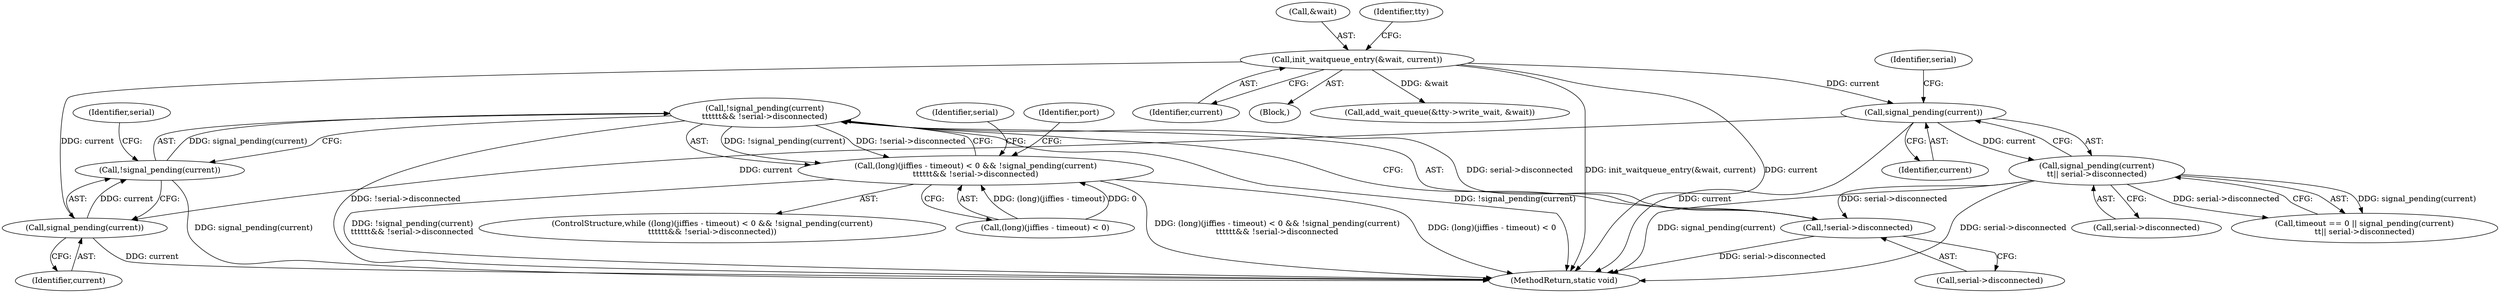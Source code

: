 digraph "0_linux_1ee0a224bc9aad1de496c795f96bc6ba2c394811@API" {
"1000240" [label="(Call,!signal_pending(current)\n\t\t\t\t\t\t&& !serial->disconnected)"];
"1000241" [label="(Call,!signal_pending(current))"];
"1000242" [label="(Call,signal_pending(current))"];
"1000153" [label="(Call,init_waitqueue_entry(&wait, current))"];
"1000182" [label="(Call,signal_pending(current))"];
"1000244" [label="(Call,!serial->disconnected)"];
"1000181" [label="(Call,signal_pending(current)\n\t\t|| serial->disconnected)"];
"1000232" [label="(Call,(long)(jiffies - timeout) < 0 && !signal_pending(current)\n\t\t\t\t\t\t&& !serial->disconnected)"];
"1000258" [label="(Identifier,serial)"];
"1000246" [label="(Identifier,serial)"];
"1000177" [label="(Call,timeout == 0 || signal_pending(current)\n\t\t|| serial->disconnected)"];
"1000154" [label="(Call,&wait)"];
"1000233" [label="(Call,(long)(jiffies - timeout) < 0)"];
"1000181" [label="(Call,signal_pending(current)\n\t\t|| serial->disconnected)"];
"1000231" [label="(ControlStructure,while ((long)(jiffies - timeout) < 0 && !signal_pending(current)\n\t\t\t\t\t\t&& !serial->disconnected))"];
"1000279" [label="(MethodReturn,static void)"];
"1000240" [label="(Call,!signal_pending(current)\n\t\t\t\t\t\t&& !serial->disconnected)"];
"1000243" [label="(Identifier,current)"];
"1000183" [label="(Identifier,current)"];
"1000153" [label="(Call,init_waitqueue_entry(&wait, current))"];
"1000156" [label="(Identifier,current)"];
"1000242" [label="(Call,signal_pending(current))"];
"1000160" [label="(Identifier,tty)"];
"1000185" [label="(Identifier,serial)"];
"1000245" [label="(Call,serial->disconnected)"];
"1000182" [label="(Call,signal_pending(current))"];
"1000241" [label="(Call,!signal_pending(current))"];
"1000111" [label="(Block,)"];
"1000157" [label="(Call,add_wait_queue(&tty->write_wait, &wait))"];
"1000232" [label="(Call,(long)(jiffies - timeout) < 0 && !signal_pending(current)\n\t\t\t\t\t\t&& !serial->disconnected)"];
"1000244" [label="(Call,!serial->disconnected)"];
"1000252" [label="(Identifier,port)"];
"1000184" [label="(Call,serial->disconnected)"];
"1000240" -> "1000232"  [label="AST: "];
"1000240" -> "1000241"  [label="CFG: "];
"1000240" -> "1000244"  [label="CFG: "];
"1000241" -> "1000240"  [label="AST: "];
"1000244" -> "1000240"  [label="AST: "];
"1000232" -> "1000240"  [label="CFG: "];
"1000240" -> "1000279"  [label="DDG: !serial->disconnected"];
"1000240" -> "1000279"  [label="DDG: !signal_pending(current)"];
"1000240" -> "1000232"  [label="DDG: !signal_pending(current)"];
"1000240" -> "1000232"  [label="DDG: !serial->disconnected"];
"1000241" -> "1000240"  [label="DDG: signal_pending(current)"];
"1000244" -> "1000240"  [label="DDG: serial->disconnected"];
"1000241" -> "1000242"  [label="CFG: "];
"1000242" -> "1000241"  [label="AST: "];
"1000246" -> "1000241"  [label="CFG: "];
"1000241" -> "1000279"  [label="DDG: signal_pending(current)"];
"1000242" -> "1000241"  [label="DDG: current"];
"1000242" -> "1000243"  [label="CFG: "];
"1000243" -> "1000242"  [label="AST: "];
"1000242" -> "1000279"  [label="DDG: current"];
"1000153" -> "1000242"  [label="DDG: current"];
"1000182" -> "1000242"  [label="DDG: current"];
"1000153" -> "1000111"  [label="AST: "];
"1000153" -> "1000156"  [label="CFG: "];
"1000154" -> "1000153"  [label="AST: "];
"1000156" -> "1000153"  [label="AST: "];
"1000160" -> "1000153"  [label="CFG: "];
"1000153" -> "1000279"  [label="DDG: init_waitqueue_entry(&wait, current)"];
"1000153" -> "1000279"  [label="DDG: current"];
"1000153" -> "1000157"  [label="DDG: &wait"];
"1000153" -> "1000182"  [label="DDG: current"];
"1000182" -> "1000181"  [label="AST: "];
"1000182" -> "1000183"  [label="CFG: "];
"1000183" -> "1000182"  [label="AST: "];
"1000185" -> "1000182"  [label="CFG: "];
"1000181" -> "1000182"  [label="CFG: "];
"1000182" -> "1000279"  [label="DDG: current"];
"1000182" -> "1000181"  [label="DDG: current"];
"1000244" -> "1000245"  [label="CFG: "];
"1000245" -> "1000244"  [label="AST: "];
"1000244" -> "1000279"  [label="DDG: serial->disconnected"];
"1000181" -> "1000244"  [label="DDG: serial->disconnected"];
"1000181" -> "1000177"  [label="AST: "];
"1000181" -> "1000184"  [label="CFG: "];
"1000184" -> "1000181"  [label="AST: "];
"1000177" -> "1000181"  [label="CFG: "];
"1000181" -> "1000279"  [label="DDG: signal_pending(current)"];
"1000181" -> "1000279"  [label="DDG: serial->disconnected"];
"1000181" -> "1000177"  [label="DDG: signal_pending(current)"];
"1000181" -> "1000177"  [label="DDG: serial->disconnected"];
"1000232" -> "1000231"  [label="AST: "];
"1000232" -> "1000233"  [label="CFG: "];
"1000233" -> "1000232"  [label="AST: "];
"1000252" -> "1000232"  [label="CFG: "];
"1000258" -> "1000232"  [label="CFG: "];
"1000232" -> "1000279"  [label="DDG: (long)(jiffies - timeout) < 0"];
"1000232" -> "1000279"  [label="DDG: !signal_pending(current)\n\t\t\t\t\t\t&& !serial->disconnected"];
"1000232" -> "1000279"  [label="DDG: (long)(jiffies - timeout) < 0 && !signal_pending(current)\n\t\t\t\t\t\t&& !serial->disconnected"];
"1000233" -> "1000232"  [label="DDG: (long)(jiffies - timeout)"];
"1000233" -> "1000232"  [label="DDG: 0"];
}
